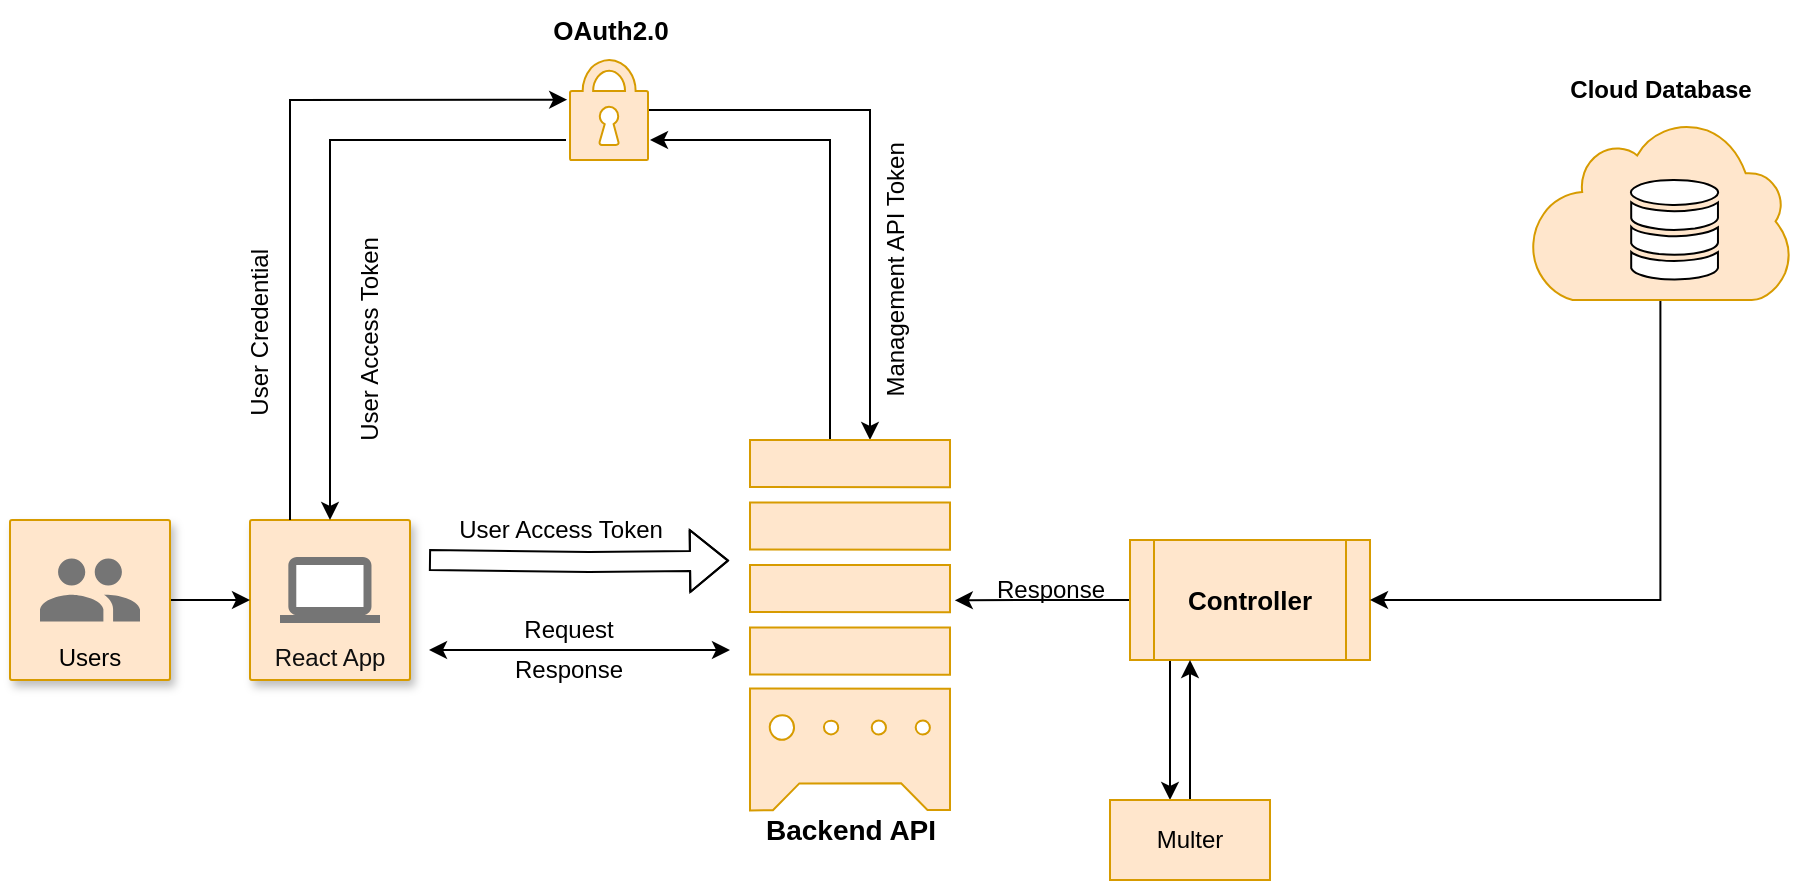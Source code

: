 <mxfile version="21.1.1" type="github">
  <diagram id="C5RBs43oDa-KdzZeNtuy" name="Page-1">
    <mxGraphModel dx="989" dy="575" grid="1" gridSize="10" guides="1" tooltips="1" connect="1" arrows="1" fold="1" page="1" pageScale="1" pageWidth="827" pageHeight="1169" math="0" shadow="0">
      <root>
        <mxCell id="WIyWlLk6GJQsqaUBKTNV-0" />
        <mxCell id="WIyWlLk6GJQsqaUBKTNV-1" parent="WIyWlLk6GJQsqaUBKTNV-0" />
        <mxCell id="lCkCIYVKuZqg2m3qeE0b-4" value="React App" style="strokeColor=#d79b00;shadow=1;strokeWidth=1;rounded=1;absoluteArcSize=1;arcSize=2;labelPosition=center;verticalLabelPosition=middle;align=center;verticalAlign=bottom;spacingLeft=0;fontSize=12;whiteSpace=wrap;spacingBottom=2;html=1;fillColor=#ffe6cc;fontColor=#0F0F0F;" vertex="1" parent="WIyWlLk6GJQsqaUBKTNV-1">
          <mxGeometry x="120" y="360" width="80" height="80" as="geometry" />
        </mxCell>
        <mxCell id="lCkCIYVKuZqg2m3qeE0b-5" value="" style="sketch=0;dashed=0;connectable=0;html=1;fillColor=#757575;strokeColor=none;shape=mxgraph.gcp2.laptop;part=1;" vertex="1" parent="lCkCIYVKuZqg2m3qeE0b-4">
          <mxGeometry x="0.5" width="50" height="33" relative="1" as="geometry">
            <mxPoint x="-25" y="18.5" as="offset" />
          </mxGeometry>
        </mxCell>
        <mxCell id="lCkCIYVKuZqg2m3qeE0b-9" value="" style="edgeStyle=orthogonalEdgeStyle;rounded=0;orthogonalLoop=1;jettySize=auto;html=1;" edge="1" parent="WIyWlLk6GJQsqaUBKTNV-1" source="lCkCIYVKuZqg2m3qeE0b-7" target="lCkCIYVKuZqg2m3qeE0b-4">
          <mxGeometry relative="1" as="geometry" />
        </mxCell>
        <mxCell id="lCkCIYVKuZqg2m3qeE0b-7" value="Users" style="strokeColor=#d79b00;shadow=1;strokeWidth=1;rounded=1;absoluteArcSize=1;arcSize=2;labelPosition=center;verticalLabelPosition=middle;align=center;verticalAlign=bottom;spacingLeft=0;fontSize=12;whiteSpace=wrap;spacingBottom=2;html=1;fillColor=#ffe6cc;" vertex="1" parent="WIyWlLk6GJQsqaUBKTNV-1">
          <mxGeometry y="360" width="80" height="80" as="geometry" />
        </mxCell>
        <mxCell id="lCkCIYVKuZqg2m3qeE0b-8" value="" style="sketch=0;dashed=0;connectable=0;html=1;fillColor=#757575;strokeColor=none;shape=mxgraph.gcp2.users;part=1;" vertex="1" parent="lCkCIYVKuZqg2m3qeE0b-7">
          <mxGeometry x="0.5" width="50" height="31.5" relative="1" as="geometry">
            <mxPoint x="-25" y="19.25" as="offset" />
          </mxGeometry>
        </mxCell>
        <mxCell id="lCkCIYVKuZqg2m3qeE0b-33" style="edgeStyle=orthogonalEdgeStyle;rounded=0;orthogonalLoop=1;jettySize=auto;html=1;" edge="1" parent="WIyWlLk6GJQsqaUBKTNV-1" source="lCkCIYVKuZqg2m3qeE0b-10">
          <mxGeometry relative="1" as="geometry">
            <mxPoint x="430" y="320" as="targetPoint" />
            <Array as="points">
              <mxPoint x="430" y="155" />
            </Array>
          </mxGeometry>
        </mxCell>
        <mxCell id="lCkCIYVKuZqg2m3qeE0b-10" value="" style="sketch=0;html=1;aspect=fixed;strokeColor=#d79b00;shadow=0;fillColor=#ffe6cc;verticalAlign=top;labelPosition=center;verticalLabelPosition=bottom;shape=mxgraph.gcp2.lock;" vertex="1" parent="WIyWlLk6GJQsqaUBKTNV-1">
          <mxGeometry x="280" y="130" width="39" height="50" as="geometry" />
        </mxCell>
        <mxCell id="lCkCIYVKuZqg2m3qeE0b-18" value="&lt;b&gt;&lt;font style=&quot;font-size: 13px;&quot;&gt;OAuth2.0&lt;/font&gt;&lt;/b&gt;" style="text;html=1;align=center;verticalAlign=middle;resizable=0;points=[];autosize=1;strokeColor=none;fillColor=none;" vertex="1" parent="WIyWlLk6GJQsqaUBKTNV-1">
          <mxGeometry x="259.5" y="100" width="80" height="30" as="geometry" />
        </mxCell>
        <mxCell id="lCkCIYVKuZqg2m3qeE0b-19" value="User Credential&amp;nbsp;" style="text;html=1;align=center;verticalAlign=middle;resizable=0;points=[];autosize=1;strokeColor=none;fillColor=none;rotation=-90;" vertex="1" parent="WIyWlLk6GJQsqaUBKTNV-1">
          <mxGeometry x="70" y="250" width="110" height="30" as="geometry" />
        </mxCell>
        <mxCell id="lCkCIYVKuZqg2m3qeE0b-20" value="" style="endArrow=classic;html=1;rounded=0;exitX=0.25;exitY=0;exitDx=0;exitDy=0;entryX=-0.036;entryY=0.397;entryDx=0;entryDy=0;entryPerimeter=0;" edge="1" parent="WIyWlLk6GJQsqaUBKTNV-1" source="lCkCIYVKuZqg2m3qeE0b-4" target="lCkCIYVKuZqg2m3qeE0b-10">
          <mxGeometry width="50" height="50" relative="1" as="geometry">
            <mxPoint x="230" y="210" as="sourcePoint" />
            <mxPoint x="280" y="160" as="targetPoint" />
            <Array as="points">
              <mxPoint x="140" y="150" />
            </Array>
          </mxGeometry>
        </mxCell>
        <mxCell id="lCkCIYVKuZqg2m3qeE0b-23" value="" style="endArrow=classic;html=1;rounded=0;entryX=0.5;entryY=0;entryDx=0;entryDy=0;" edge="1" parent="WIyWlLk6GJQsqaUBKTNV-1" target="lCkCIYVKuZqg2m3qeE0b-4">
          <mxGeometry width="50" height="50" relative="1" as="geometry">
            <mxPoint x="278" y="170" as="sourcePoint" />
            <mxPoint x="259.5" y="220" as="targetPoint" />
            <Array as="points">
              <mxPoint x="160" y="170" />
            </Array>
          </mxGeometry>
        </mxCell>
        <mxCell id="lCkCIYVKuZqg2m3qeE0b-24" value="User Access Token" style="text;html=1;align=center;verticalAlign=middle;resizable=0;points=[];autosize=1;strokeColor=none;fillColor=none;rotation=-90;" vertex="1" parent="WIyWlLk6GJQsqaUBKTNV-1">
          <mxGeometry x="115" y="255" width="130" height="30" as="geometry" />
        </mxCell>
        <mxCell id="lCkCIYVKuZqg2m3qeE0b-27" value="" style="shape=flexArrow;endArrow=classic;html=1;rounded=0;" edge="1" parent="WIyWlLk6GJQsqaUBKTNV-1">
          <mxGeometry width="50" height="50" relative="1" as="geometry">
            <mxPoint x="209.5" y="380" as="sourcePoint" />
            <mxPoint x="359.5" y="380.31" as="targetPoint" />
            <Array as="points">
              <mxPoint x="289.5" y="381" />
            </Array>
          </mxGeometry>
        </mxCell>
        <mxCell id="lCkCIYVKuZqg2m3qeE0b-29" value="User Access Token" style="text;html=1;align=center;verticalAlign=middle;resizable=0;points=[];autosize=1;strokeColor=none;fillColor=none;rotation=0;" vertex="1" parent="WIyWlLk6GJQsqaUBKTNV-1">
          <mxGeometry x="209.5" y="350" width="130" height="30" as="geometry" />
        </mxCell>
        <mxCell id="lCkCIYVKuZqg2m3qeE0b-34" style="edgeStyle=orthogonalEdgeStyle;rounded=0;orthogonalLoop=1;jettySize=auto;html=1;" edge="1" parent="WIyWlLk6GJQsqaUBKTNV-1" source="lCkCIYVKuZqg2m3qeE0b-31">
          <mxGeometry relative="1" as="geometry">
            <mxPoint x="320" y="170" as="targetPoint" />
            <Array as="points">
              <mxPoint x="410" y="170" />
            </Array>
          </mxGeometry>
        </mxCell>
        <mxCell id="lCkCIYVKuZqg2m3qeE0b-31" value="" style="sketch=0;html=1;aspect=fixed;strokeColor=#d79b00;shadow=0;fillColor=#ffe6cc;verticalAlign=top;labelPosition=center;verticalLabelPosition=bottom;shape=mxgraph.gcp2.compute_engine_2" vertex="1" parent="WIyWlLk6GJQsqaUBKTNV-1">
          <mxGeometry x="370" y="320" width="100" height="185.19" as="geometry" />
        </mxCell>
        <mxCell id="lCkCIYVKuZqg2m3qeE0b-32" value="&lt;font style=&quot;font-size: 14px;&quot;&gt;&lt;b&gt;Backend API&lt;/b&gt;&lt;/font&gt;" style="text;html=1;align=center;verticalAlign=middle;resizable=0;points=[];autosize=1;strokeColor=none;fillColor=none;" vertex="1" parent="WIyWlLk6GJQsqaUBKTNV-1">
          <mxGeometry x="365" y="500" width="110" height="30" as="geometry" />
        </mxCell>
        <mxCell id="lCkCIYVKuZqg2m3qeE0b-35" value="Management API Token" style="text;html=1;align=center;verticalAlign=middle;resizable=0;points=[];autosize=1;strokeColor=none;fillColor=none;rotation=-90;" vertex="1" parent="WIyWlLk6GJQsqaUBKTNV-1">
          <mxGeometry x="368.2" y="220" width="150" height="30" as="geometry" />
        </mxCell>
        <mxCell id="lCkCIYVKuZqg2m3qeE0b-37" value="" style="endArrow=classic;startArrow=classic;html=1;rounded=0;" edge="1" parent="WIyWlLk6GJQsqaUBKTNV-1">
          <mxGeometry width="50" height="50" relative="1" as="geometry">
            <mxPoint x="209.5" y="425" as="sourcePoint" />
            <mxPoint x="360" y="425" as="targetPoint" />
          </mxGeometry>
        </mxCell>
        <mxCell id="lCkCIYVKuZqg2m3qeE0b-38" value="Request" style="text;html=1;align=center;verticalAlign=middle;resizable=0;points=[];autosize=1;strokeColor=none;fillColor=none;" vertex="1" parent="WIyWlLk6GJQsqaUBKTNV-1">
          <mxGeometry x="244" y="400" width="70" height="30" as="geometry" />
        </mxCell>
        <mxCell id="lCkCIYVKuZqg2m3qeE0b-39" value="Response" style="text;html=1;align=center;verticalAlign=middle;resizable=0;points=[];autosize=1;strokeColor=none;fillColor=none;" vertex="1" parent="WIyWlLk6GJQsqaUBKTNV-1">
          <mxGeometry x="239" y="420" width="80" height="30" as="geometry" />
        </mxCell>
        <mxCell id="lCkCIYVKuZqg2m3qeE0b-42" value="" style="edgeStyle=orthogonalEdgeStyle;rounded=0;orthogonalLoop=1;jettySize=auto;html=1;entryX=1.024;entryY=0.433;entryDx=0;entryDy=0;entryPerimeter=0;" edge="1" parent="WIyWlLk6GJQsqaUBKTNV-1" source="lCkCIYVKuZqg2m3qeE0b-41" target="lCkCIYVKuZqg2m3qeE0b-31">
          <mxGeometry relative="1" as="geometry">
            <mxPoint x="480" y="399" as="targetPoint" />
          </mxGeometry>
        </mxCell>
        <mxCell id="lCkCIYVKuZqg2m3qeE0b-50" value="" style="edgeStyle=orthogonalEdgeStyle;rounded=0;orthogonalLoop=1;jettySize=auto;html=1;" edge="1" parent="WIyWlLk6GJQsqaUBKTNV-1" source="lCkCIYVKuZqg2m3qeE0b-41" target="lCkCIYVKuZqg2m3qeE0b-49">
          <mxGeometry relative="1" as="geometry">
            <Array as="points">
              <mxPoint x="580" y="460" />
              <mxPoint x="580" y="460" />
            </Array>
          </mxGeometry>
        </mxCell>
        <mxCell id="lCkCIYVKuZqg2m3qeE0b-41" value="&lt;b&gt;&lt;font style=&quot;font-size: 13px;&quot;&gt;Controller&lt;/font&gt;&lt;/b&gt;" style="shape=process;whiteSpace=wrap;html=1;backgroundOutline=1;fillColor=#ffe6cc;strokeColor=#d79b00;" vertex="1" parent="WIyWlLk6GJQsqaUBKTNV-1">
          <mxGeometry x="560" y="370.0" width="120" height="60" as="geometry" />
        </mxCell>
        <mxCell id="lCkCIYVKuZqg2m3qeE0b-43" value="Response" style="text;html=1;align=center;verticalAlign=middle;resizable=0;points=[];autosize=1;strokeColor=none;fillColor=none;" vertex="1" parent="WIyWlLk6GJQsqaUBKTNV-1">
          <mxGeometry x="480" y="380" width="80" height="30" as="geometry" />
        </mxCell>
        <mxCell id="lCkCIYVKuZqg2m3qeE0b-47" style="edgeStyle=orthogonalEdgeStyle;rounded=0;orthogonalLoop=1;jettySize=auto;html=1;entryX=1;entryY=0.5;entryDx=0;entryDy=0;" edge="1" parent="WIyWlLk6GJQsqaUBKTNV-1" source="lCkCIYVKuZqg2m3qeE0b-45" target="lCkCIYVKuZqg2m3qeE0b-41">
          <mxGeometry relative="1" as="geometry">
            <mxPoint x="825.215" y="400" as="targetPoint" />
            <Array as="points">
              <mxPoint x="825" y="400" />
            </Array>
          </mxGeometry>
        </mxCell>
        <mxCell id="lCkCIYVKuZqg2m3qeE0b-45" value="" style="sketch=0;html=1;aspect=fixed;strokeColor=#d79b00;shadow=0;fillColor=#ffe6cc;verticalAlign=top;labelPosition=center;verticalLabelPosition=bottom;shape=mxgraph.gcp2.cloud" vertex="1" parent="WIyWlLk6GJQsqaUBKTNV-1">
          <mxGeometry x="760" y="160" width="130.43" height="90" as="geometry" />
        </mxCell>
        <mxCell id="lCkCIYVKuZqg2m3qeE0b-46" value="" style="sketch=0;html=1;aspect=fixed;shadow=0;verticalAlign=top;labelPosition=center;verticalLabelPosition=bottom;shape=mxgraph.gcp2.cloud_monitoring" vertex="1" parent="WIyWlLk6GJQsqaUBKTNV-1">
          <mxGeometry x="810" y="190" width="45" height="50" as="geometry" />
        </mxCell>
        <mxCell id="lCkCIYVKuZqg2m3qeE0b-48" value="&lt;b&gt;Cloud Database&lt;/b&gt;" style="text;html=1;align=center;verticalAlign=middle;resizable=0;points=[];autosize=1;strokeColor=none;fillColor=none;" vertex="1" parent="WIyWlLk6GJQsqaUBKTNV-1">
          <mxGeometry x="770.21" y="130" width="110" height="30" as="geometry" />
        </mxCell>
        <mxCell id="lCkCIYVKuZqg2m3qeE0b-51" value="" style="edgeStyle=orthogonalEdgeStyle;rounded=0;orthogonalLoop=1;jettySize=auto;html=1;entryX=0.25;entryY=1;entryDx=0;entryDy=0;" edge="1" parent="WIyWlLk6GJQsqaUBKTNV-1" source="lCkCIYVKuZqg2m3qeE0b-49" target="lCkCIYVKuZqg2m3qeE0b-41">
          <mxGeometry relative="1" as="geometry" />
        </mxCell>
        <mxCell id="lCkCIYVKuZqg2m3qeE0b-49" value="Multer" style="whiteSpace=wrap;html=1;fillColor=#ffe6cc;strokeColor=#d79b00;" vertex="1" parent="WIyWlLk6GJQsqaUBKTNV-1">
          <mxGeometry x="550" y="500" width="80" height="40" as="geometry" />
        </mxCell>
      </root>
    </mxGraphModel>
  </diagram>
</mxfile>
